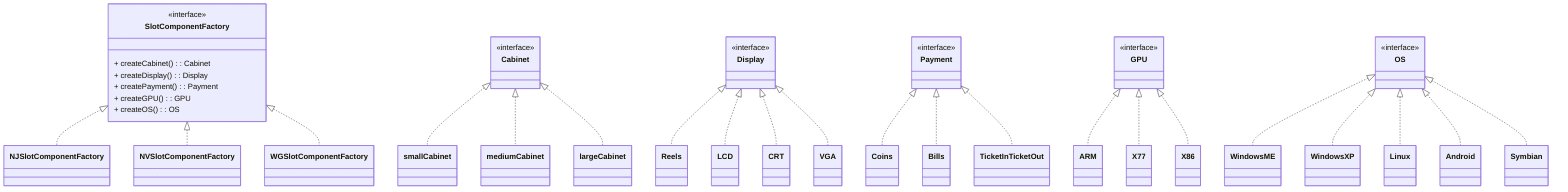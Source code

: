 classDiagram
direction TB

class SlotComponentFactory {
  <<interface>>
  + createCabinet(): Cabinet
  + createDisplay(): Display
  + createPayment(): Payment
  + createGPU(): GPU
  + createOS(): OS
}
class NJSlotComponentFactory
class NVSlotComponentFactory
class WGSlotComponentFactory
SlotComponentFactory <|.. NJSlotComponentFactory
SlotComponentFactory <|.. NVSlotComponentFactory
SlotComponentFactory <|.. WGSlotComponentFactory

class Cabinet { <<interface>> }
class smallCabinet
class mediumCabinet
class largeCabinet
Cabinet <|.. smallCabinet
Cabinet <|.. mediumCabinet
Cabinet <|.. largeCabinet

class Display { <<interface>> }
class Reels
class LCD
class CRT
class VGA
Display <|.. Reels
Display <|.. LCD
Display <|.. CRT
Display <|.. VGA

class Payment { <<interface>> }
class Coins
class Bills
class TicketInTicketOut
Payment <|.. Coins
Payment <|.. Bills
Payment <|.. TicketInTicketOut

class GPU { <<interface>> }
class ARM
class X77
class X86
GPU <|.. ARM
GPU <|.. X77
GPU <|.. X86

class OS { <<interface>> }
class WindowsME
class WindowsXP
class Linux
class Android
class Symbian
OS <|.. WindowsME
OS <|.. WindowsXP
OS <|.. Linux
OS <|.. Android
OS <|.. Symbian